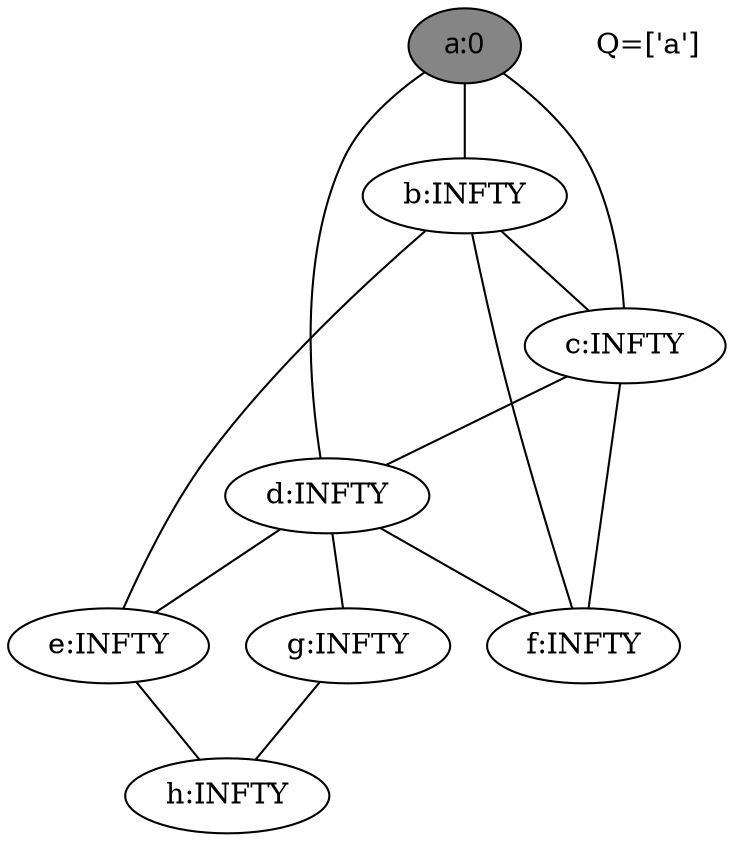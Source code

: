 Graph {
a [ label="a:0" style=filled fontname="time-bold" fillcolor=gray52 ];
b [ label="b:INFTY" ];
c [ label="c:INFTY" ];
d [ label="d:INFTY" ];
e [ label="e:INFTY" ];
f [ label="f:INFTY" ];
g [ label="g:INFTY" ];
h [ label="h:INFTY" ];
a--d[label="", penwidth=1];
a--b[label="", penwidth=1];
a--c[label="", penwidth=1];
b--e[label="", penwidth=1];
b--f[label="", penwidth=1];
b--c[label="", penwidth=1];
c--d[label="", penwidth=1];
c--f[label="", penwidth=1];
d--e[label="", penwidth=1];
d--f[label="", penwidth=1];
d--g[label="", penwidth=1];
e--h[label="", penwidth=1];
g--h[label="", penwidth=1];
legend[label="Q=['a']", color=white];
}